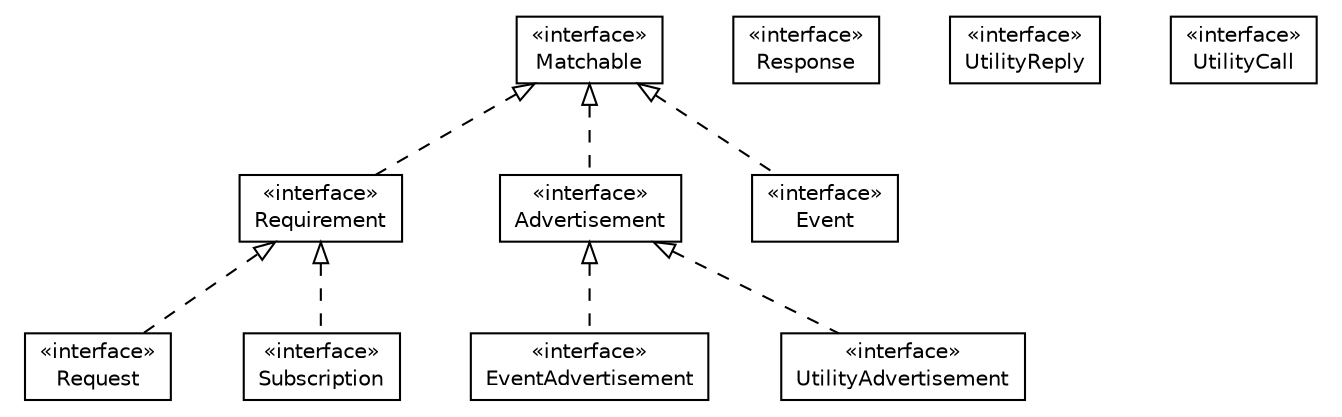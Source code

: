 #!/usr/local/bin/dot
#
# Class diagram 
# Generated by UMLGraph version R5_6-24-gf6e263 (http://www.umlgraph.org/)
#

digraph G {
	edge [fontname="Helvetica",fontsize=10,labelfontname="Helvetica",labelfontsize=10];
	node [fontname="Helvetica",fontsize=10,shape=plaintext];
	nodesep=0.25;
	ranksep=0.5;
	// org.universAAL.middleware.bus.model.matchable.Request
	c167154 [label=<<table title="org.universAAL.middleware.bus.model.matchable.Request" border="0" cellborder="1" cellspacing="0" cellpadding="2" port="p" href="./Request.html">
		<tr><td><table border="0" cellspacing="0" cellpadding="1">
<tr><td align="center" balign="center"> &#171;interface&#187; </td></tr>
<tr><td align="center" balign="center"> Request </td></tr>
		</table></td></tr>
		</table>>, URL="./Request.html", fontname="Helvetica", fontcolor="black", fontsize=10.0];
	// org.universAAL.middleware.bus.model.matchable.EventAdvertisement
	c167155 [label=<<table title="org.universAAL.middleware.bus.model.matchable.EventAdvertisement" border="0" cellborder="1" cellspacing="0" cellpadding="2" port="p" href="./EventAdvertisement.html">
		<tr><td><table border="0" cellspacing="0" cellpadding="1">
<tr><td align="center" balign="center"> &#171;interface&#187; </td></tr>
<tr><td align="center" balign="center"> EventAdvertisement </td></tr>
		</table></td></tr>
		</table>>, URL="./EventAdvertisement.html", fontname="Helvetica", fontcolor="black", fontsize=10.0];
	// org.universAAL.middleware.bus.model.matchable.Response
	c167156 [label=<<table title="org.universAAL.middleware.bus.model.matchable.Response" border="0" cellborder="1" cellspacing="0" cellpadding="2" port="p" href="./Response.html">
		<tr><td><table border="0" cellspacing="0" cellpadding="1">
<tr><td align="center" balign="center"> &#171;interface&#187; </td></tr>
<tr><td align="center" balign="center"> Response </td></tr>
		</table></td></tr>
		</table>>, URL="./Response.html", fontname="Helvetica", fontcolor="black", fontsize=10.0];
	// org.universAAL.middleware.bus.model.matchable.Requirement
	c167157 [label=<<table title="org.universAAL.middleware.bus.model.matchable.Requirement" border="0" cellborder="1" cellspacing="0" cellpadding="2" port="p" href="./Requirement.html">
		<tr><td><table border="0" cellspacing="0" cellpadding="1">
<tr><td align="center" balign="center"> &#171;interface&#187; </td></tr>
<tr><td align="center" balign="center"> Requirement </td></tr>
		</table></td></tr>
		</table>>, URL="./Requirement.html", fontname="Helvetica", fontcolor="black", fontsize=10.0];
	// org.universAAL.middleware.bus.model.matchable.Subscription
	c167158 [label=<<table title="org.universAAL.middleware.bus.model.matchable.Subscription" border="0" cellborder="1" cellspacing="0" cellpadding="2" port="p" href="./Subscription.html">
		<tr><td><table border="0" cellspacing="0" cellpadding="1">
<tr><td align="center" balign="center"> &#171;interface&#187; </td></tr>
<tr><td align="center" balign="center"> Subscription </td></tr>
		</table></td></tr>
		</table>>, URL="./Subscription.html", fontname="Helvetica", fontcolor="black", fontsize=10.0];
	// org.universAAL.middleware.bus.model.matchable.UtilityAdvertisement
	c167159 [label=<<table title="org.universAAL.middleware.bus.model.matchable.UtilityAdvertisement" border="0" cellborder="1" cellspacing="0" cellpadding="2" port="p" href="./UtilityAdvertisement.html">
		<tr><td><table border="0" cellspacing="0" cellpadding="1">
<tr><td align="center" balign="center"> &#171;interface&#187; </td></tr>
<tr><td align="center" balign="center"> UtilityAdvertisement </td></tr>
		</table></td></tr>
		</table>>, URL="./UtilityAdvertisement.html", fontname="Helvetica", fontcolor="black", fontsize=10.0];
	// org.universAAL.middleware.bus.model.matchable.UtilityReply
	c167160 [label=<<table title="org.universAAL.middleware.bus.model.matchable.UtilityReply" border="0" cellborder="1" cellspacing="0" cellpadding="2" port="p" href="./UtilityReply.html">
		<tr><td><table border="0" cellspacing="0" cellpadding="1">
<tr><td align="center" balign="center"> &#171;interface&#187; </td></tr>
<tr><td align="center" balign="center"> UtilityReply </td></tr>
		</table></td></tr>
		</table>>, URL="./UtilityReply.html", fontname="Helvetica", fontcolor="black", fontsize=10.0];
	// org.universAAL.middleware.bus.model.matchable.Advertisement
	c167161 [label=<<table title="org.universAAL.middleware.bus.model.matchable.Advertisement" border="0" cellborder="1" cellspacing="0" cellpadding="2" port="p" href="./Advertisement.html">
		<tr><td><table border="0" cellspacing="0" cellpadding="1">
<tr><td align="center" balign="center"> &#171;interface&#187; </td></tr>
<tr><td align="center" balign="center"> Advertisement </td></tr>
		</table></td></tr>
		</table>>, URL="./Advertisement.html", fontname="Helvetica", fontcolor="black", fontsize=10.0];
	// org.universAAL.middleware.bus.model.matchable.UtilityCall
	c167162 [label=<<table title="org.universAAL.middleware.bus.model.matchable.UtilityCall" border="0" cellborder="1" cellspacing="0" cellpadding="2" port="p" href="./UtilityCall.html">
		<tr><td><table border="0" cellspacing="0" cellpadding="1">
<tr><td align="center" balign="center"> &#171;interface&#187; </td></tr>
<tr><td align="center" balign="center"> UtilityCall </td></tr>
		</table></td></tr>
		</table>>, URL="./UtilityCall.html", fontname="Helvetica", fontcolor="black", fontsize=10.0];
	// org.universAAL.middleware.bus.model.matchable.Matchable
	c167163 [label=<<table title="org.universAAL.middleware.bus.model.matchable.Matchable" border="0" cellborder="1" cellspacing="0" cellpadding="2" port="p" href="./Matchable.html">
		<tr><td><table border="0" cellspacing="0" cellpadding="1">
<tr><td align="center" balign="center"> &#171;interface&#187; </td></tr>
<tr><td align="center" balign="center"> Matchable </td></tr>
		</table></td></tr>
		</table>>, URL="./Matchable.html", fontname="Helvetica", fontcolor="black", fontsize=10.0];
	// org.universAAL.middleware.bus.model.matchable.Event
	c167164 [label=<<table title="org.universAAL.middleware.bus.model.matchable.Event" border="0" cellborder="1" cellspacing="0" cellpadding="2" port="p" href="./Event.html">
		<tr><td><table border="0" cellspacing="0" cellpadding="1">
<tr><td align="center" balign="center"> &#171;interface&#187; </td></tr>
<tr><td align="center" balign="center"> Event </td></tr>
		</table></td></tr>
		</table>>, URL="./Event.html", fontname="Helvetica", fontcolor="black", fontsize=10.0];
	//org.universAAL.middleware.bus.model.matchable.Request implements org.universAAL.middleware.bus.model.matchable.Requirement
	c167157:p -> c167154:p [dir=back,arrowtail=empty,style=dashed];
	//org.universAAL.middleware.bus.model.matchable.EventAdvertisement implements org.universAAL.middleware.bus.model.matchable.Advertisement
	c167161:p -> c167155:p [dir=back,arrowtail=empty,style=dashed];
	//org.universAAL.middleware.bus.model.matchable.Requirement implements org.universAAL.middleware.bus.model.matchable.Matchable
	c167163:p -> c167157:p [dir=back,arrowtail=empty,style=dashed];
	//org.universAAL.middleware.bus.model.matchable.Subscription implements org.universAAL.middleware.bus.model.matchable.Requirement
	c167157:p -> c167158:p [dir=back,arrowtail=empty,style=dashed];
	//org.universAAL.middleware.bus.model.matchable.UtilityAdvertisement implements org.universAAL.middleware.bus.model.matchable.Advertisement
	c167161:p -> c167159:p [dir=back,arrowtail=empty,style=dashed];
	//org.universAAL.middleware.bus.model.matchable.Advertisement implements org.universAAL.middleware.bus.model.matchable.Matchable
	c167163:p -> c167161:p [dir=back,arrowtail=empty,style=dashed];
	//org.universAAL.middleware.bus.model.matchable.Event implements org.universAAL.middleware.bus.model.matchable.Matchable
	c167163:p -> c167164:p [dir=back,arrowtail=empty,style=dashed];
}

